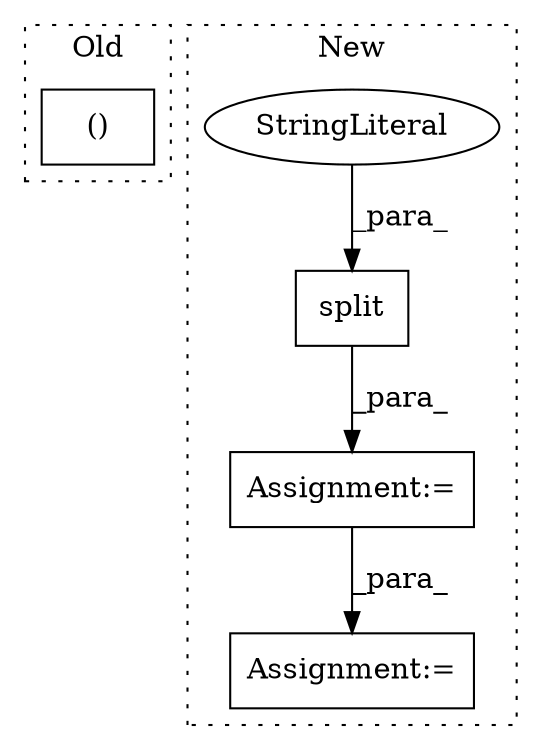 digraph G {
subgraph cluster0 {
1 [label="()" a="106" s="791" l="38" shape="box"];
label = "Old";
style="dotted";
}
subgraph cluster1 {
2 [label="split" a="32" s="936,945" l="6,1" shape="box"];
3 [label="Assignment:=" a="7" s="828" l="12" shape="box"];
4 [label="StringLiteral" a="45" s="942" l="3" shape="ellipse"];
5 [label="Assignment:=" a="7" s="985" l="7" shape="box"];
label = "New";
style="dotted";
}
2 -> 3 [label="_para_"];
3 -> 5 [label="_para_"];
4 -> 2 [label="_para_"];
}